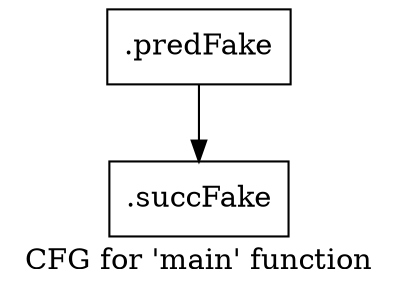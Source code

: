 digraph "CFG for 'main' function" {
	label="CFG for 'main' function";

	Node0x4e3e610 [shape=record,filename="",linenumber="",label="{.predFake}"];
	Node0x4e3e610 -> Node0x4e46c70[ callList="1:11" memoryops="" filename="../../../../../test/vitis_test.cpp" execusionnum="1"];
	Node0x4e46c70 [shape=record,filename="../../../../../test/vitis_test.cpp",linenumber="13",label="{.succFake}"];
}
